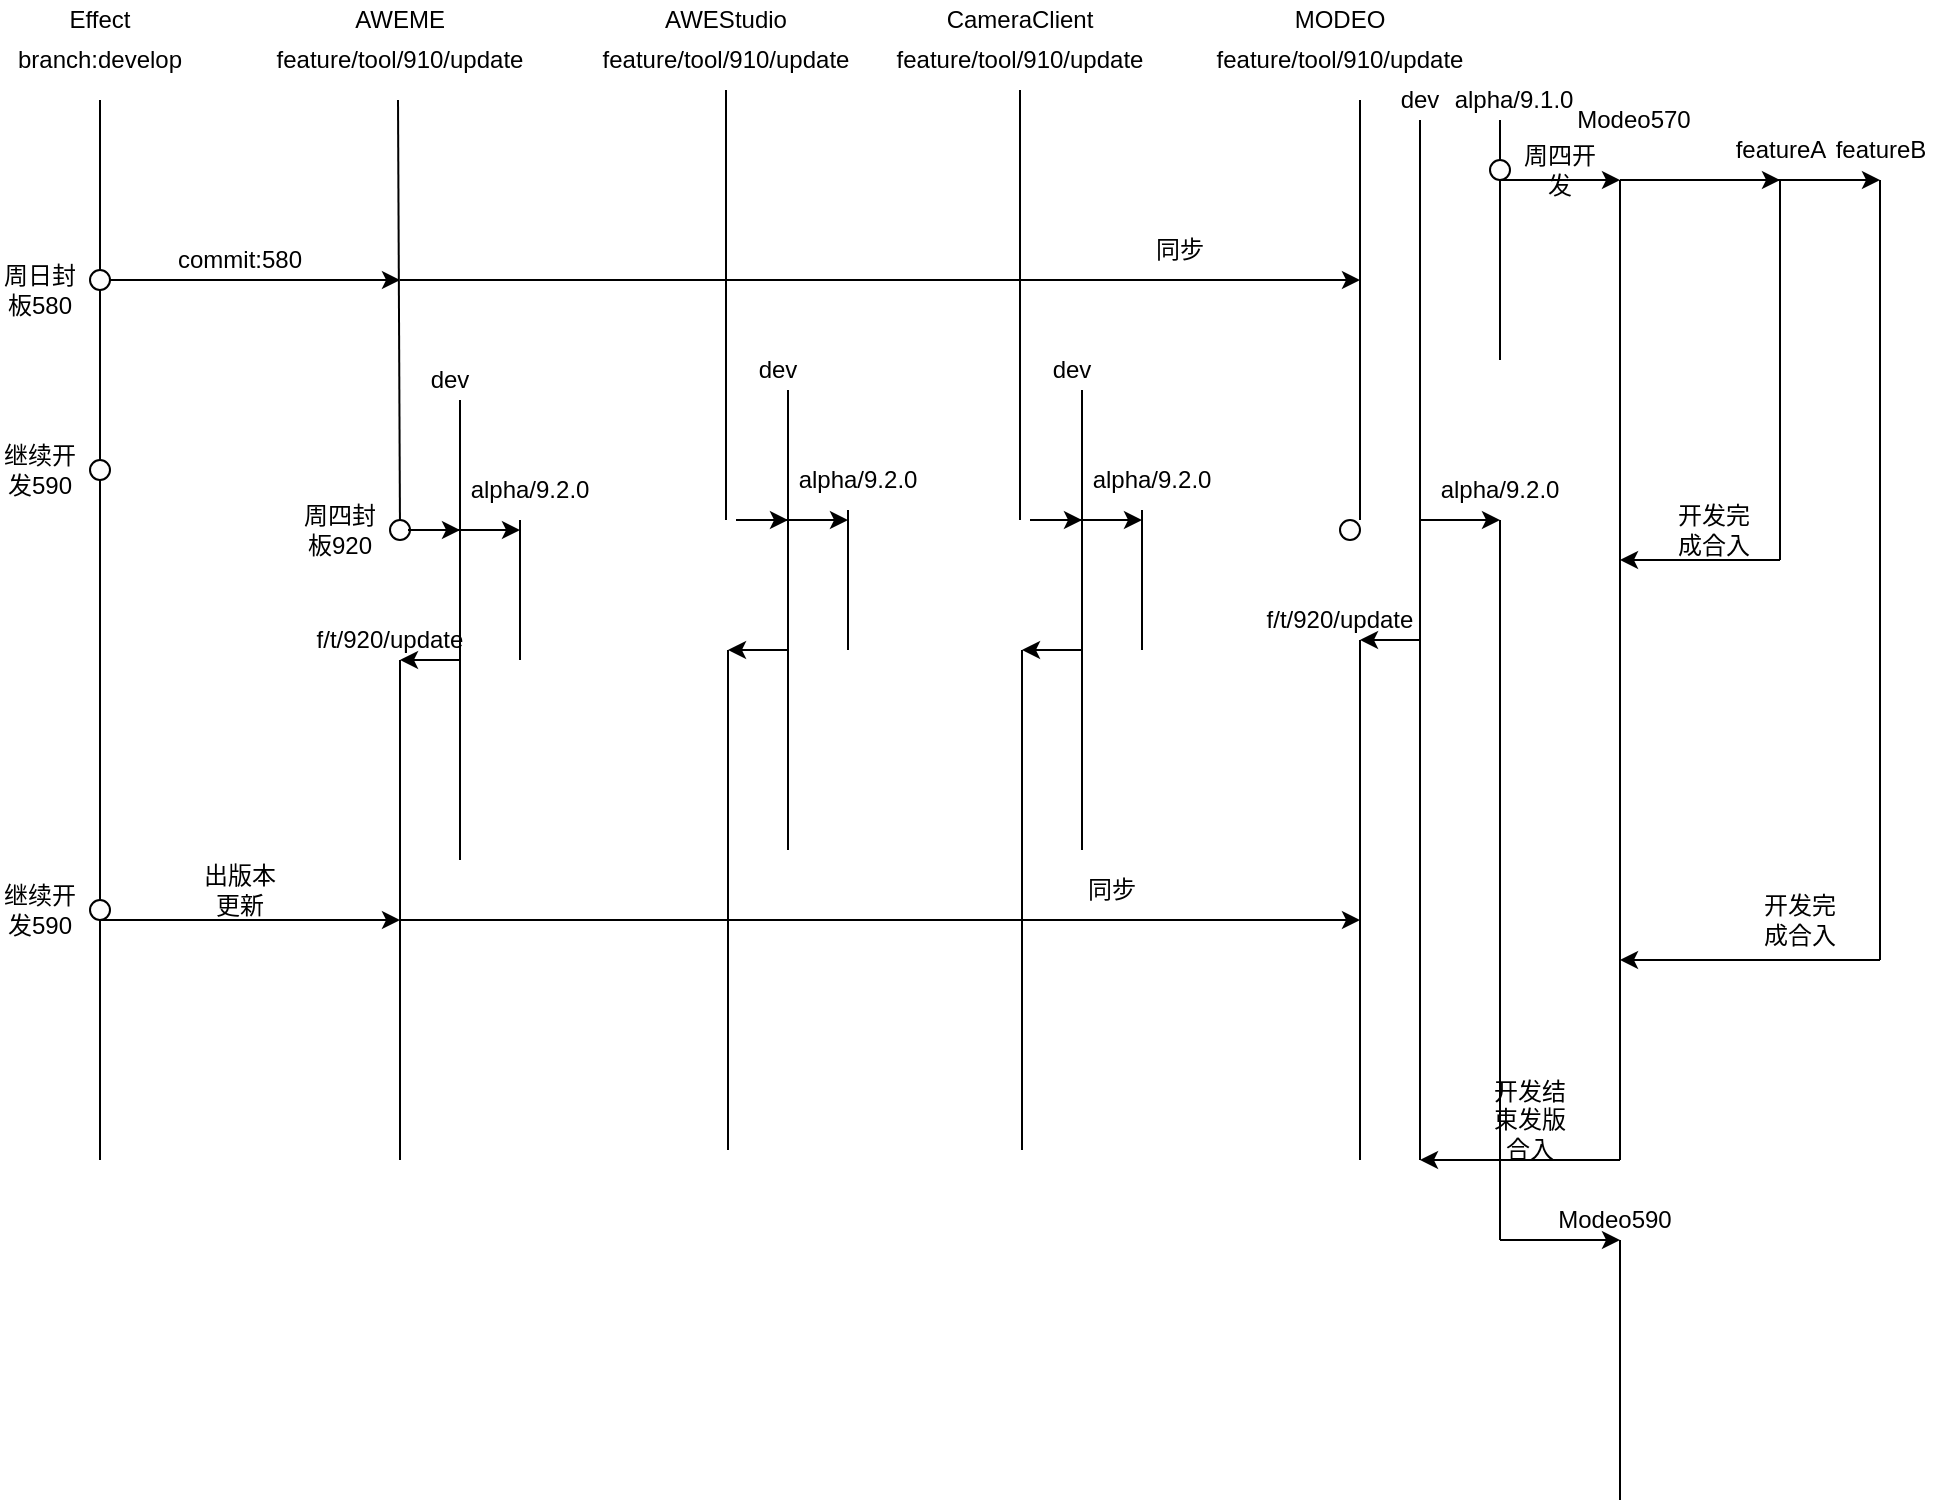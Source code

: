 <mxfile version="12.4.1" type="github" pages="1"><diagram id="ymfrL6-NR0Eps0yhs8He" name="Page-1"><mxGraphModel dx="1147" dy="757" grid="1" gridSize="10" guides="1" tooltips="1" connect="1" arrows="1" fold="1" page="1" pageScale="1" pageWidth="827" pageHeight="1169" math="0" shadow="0"><root><mxCell id="0"/><mxCell id="1" parent="0"/><mxCell id="pEO_QL0BnVstkDJJKT_A-1" value="Effect" style="text;html=1;strokeColor=none;fillColor=none;align=center;verticalAlign=middle;whiteSpace=wrap;rounded=0;" parent="1" vertex="1"><mxGeometry x="100" y="60" width="40" height="20" as="geometry"/></mxCell><mxCell id="pEO_QL0BnVstkDJJKT_A-2" value="branch:develop" style="text;html=1;strokeColor=none;fillColor=none;align=center;verticalAlign=middle;whiteSpace=wrap;rounded=0;" parent="1" vertex="1"><mxGeometry x="100" y="80" width="40" height="20" as="geometry"/></mxCell><mxCell id="pEO_QL0BnVstkDJJKT_A-4" value="AWEME" style="text;html=1;strokeColor=none;fillColor=none;align=center;verticalAlign=middle;whiteSpace=wrap;rounded=0;" parent="1" vertex="1"><mxGeometry x="250" y="60" width="40" height="20" as="geometry"/></mxCell><mxCell id="pEO_QL0BnVstkDJJKT_A-5" value="feature/tool/910/update" style="text;html=1;strokeColor=none;fillColor=none;align=center;verticalAlign=middle;whiteSpace=wrap;rounded=0;" parent="1" vertex="1"><mxGeometry x="250" y="80" width="40" height="20" as="geometry"/></mxCell><mxCell id="pEO_QL0BnVstkDJJKT_A-6" value="AWEStudio" style="text;html=1;strokeColor=none;fillColor=none;align=center;verticalAlign=middle;whiteSpace=wrap;rounded=0;" parent="1" vertex="1"><mxGeometry x="413" y="60" width="40" height="20" as="geometry"/></mxCell><mxCell id="pEO_QL0BnVstkDJJKT_A-7" value="feature/tool/910/update" style="text;html=1;strokeColor=none;fillColor=none;align=center;verticalAlign=middle;whiteSpace=wrap;rounded=0;" parent="1" vertex="1"><mxGeometry x="413" y="80" width="40" height="20" as="geometry"/></mxCell><mxCell id="pEO_QL0BnVstkDJJKT_A-8" value="CameraClient&lt;br&gt;" style="text;html=1;strokeColor=none;fillColor=none;align=center;verticalAlign=middle;whiteSpace=wrap;rounded=0;" parent="1" vertex="1"><mxGeometry x="560" y="60" width="40" height="20" as="geometry"/></mxCell><mxCell id="pEO_QL0BnVstkDJJKT_A-9" value="feature/tool/910/update" style="text;html=1;strokeColor=none;fillColor=none;align=center;verticalAlign=middle;whiteSpace=wrap;rounded=0;" parent="1" vertex="1"><mxGeometry x="560" y="80" width="40" height="20" as="geometry"/></mxCell><mxCell id="pEO_QL0BnVstkDJJKT_A-10" value="MODEO" style="text;html=1;strokeColor=none;fillColor=none;align=center;verticalAlign=middle;whiteSpace=wrap;rounded=0;" parent="1" vertex="1"><mxGeometry x="720" y="60" width="40" height="20" as="geometry"/></mxCell><mxCell id="pEO_QL0BnVstkDJJKT_A-11" value="feature/tool/910/update" style="text;html=1;strokeColor=none;fillColor=none;align=center;verticalAlign=middle;whiteSpace=wrap;rounded=0;" parent="1" vertex="1"><mxGeometry x="720" y="80" width="40" height="20" as="geometry"/></mxCell><mxCell id="pEO_QL0BnVstkDJJKT_A-12" value="" style="endArrow=none;html=1;" parent="1" source="pEO_QL0BnVstkDJJKT_A-14" edge="1"><mxGeometry width="50" height="50" relative="1" as="geometry"><mxPoint x="120" y="640" as="sourcePoint"/><mxPoint x="120" y="110" as="targetPoint"/></mxGeometry></mxCell><mxCell id="pEO_QL0BnVstkDJJKT_A-13" value="" style="endArrow=none;html=1;" parent="1" source="pEO_QL0BnVstkDJJKT_A-27" edge="1"><mxGeometry width="50" height="50" relative="1" as="geometry"><mxPoint x="269" y="320" as="sourcePoint"/><mxPoint x="269" y="110" as="targetPoint"/></mxGeometry></mxCell><mxCell id="pEO_QL0BnVstkDJJKT_A-14" value="" style="ellipse;whiteSpace=wrap;html=1;" parent="1" vertex="1"><mxGeometry x="115" y="195" width="10" height="10" as="geometry"/></mxCell><mxCell id="pEO_QL0BnVstkDJJKT_A-15" value="" style="endArrow=none;html=1;" parent="1" source="pEO_QL0BnVstkDJJKT_A-22" target="pEO_QL0BnVstkDJJKT_A-14" edge="1"><mxGeometry width="50" height="50" relative="1" as="geometry"><mxPoint x="120" y="640" as="sourcePoint"/><mxPoint x="120" y="110" as="targetPoint"/></mxGeometry></mxCell><mxCell id="pEO_QL0BnVstkDJJKT_A-19" value="周日封板580" style="text;html=1;strokeColor=none;fillColor=none;align=center;verticalAlign=middle;whiteSpace=wrap;rounded=0;" parent="1" vertex="1"><mxGeometry x="70" y="195" width="40" height="20" as="geometry"/></mxCell><mxCell id="pEO_QL0BnVstkDJJKT_A-20" value="" style="endArrow=classic;html=1;exitX=1;exitY=0.5;exitDx=0;exitDy=0;" parent="1" source="pEO_QL0BnVstkDJJKT_A-14" edge="1"><mxGeometry width="50" height="50" relative="1" as="geometry"><mxPoint x="140" y="209" as="sourcePoint"/><mxPoint x="270" y="200" as="targetPoint"/></mxGeometry></mxCell><mxCell id="pEO_QL0BnVstkDJJKT_A-21" value="commit:580" style="text;html=1;strokeColor=none;fillColor=none;align=center;verticalAlign=middle;whiteSpace=wrap;rounded=0;" parent="1" vertex="1"><mxGeometry x="170" y="180" width="40" height="20" as="geometry"/></mxCell><mxCell id="pEO_QL0BnVstkDJJKT_A-22" value="" style="ellipse;whiteSpace=wrap;html=1;" parent="1" vertex="1"><mxGeometry x="115" y="290" width="10" height="10" as="geometry"/></mxCell><mxCell id="pEO_QL0BnVstkDJJKT_A-23" value="" style="endArrow=none;html=1;" parent="1" source="pEO_QL0BnVstkDJJKT_A-49" target="pEO_QL0BnVstkDJJKT_A-22" edge="1"><mxGeometry width="50" height="50" relative="1" as="geometry"><mxPoint x="120" y="640" as="sourcePoint"/><mxPoint x="120" y="205" as="targetPoint"/></mxGeometry></mxCell><mxCell id="pEO_QL0BnVstkDJJKT_A-24" value="继续开发590" style="text;html=1;strokeColor=none;fillColor=none;align=center;verticalAlign=middle;whiteSpace=wrap;rounded=0;" parent="1" vertex="1"><mxGeometry x="70" y="285" width="40" height="20" as="geometry"/></mxCell><mxCell id="pEO_QL0BnVstkDJJKT_A-27" value="" style="ellipse;whiteSpace=wrap;html=1;" parent="1" vertex="1"><mxGeometry x="265" y="320" width="10" height="10" as="geometry"/></mxCell><mxCell id="pEO_QL0BnVstkDJJKT_A-29" value="" style="endArrow=none;html=1;" parent="1" target="pEO_QL0BnVstkDJJKT_A-27" edge="1"><mxGeometry width="50" height="50" relative="1" as="geometry"><mxPoint x="269" y="320" as="sourcePoint"/><mxPoint x="269" y="110" as="targetPoint"/></mxGeometry></mxCell><mxCell id="pEO_QL0BnVstkDJJKT_A-40" value="" style="edgeStyle=orthogonalEdgeStyle;rounded=0;orthogonalLoop=1;jettySize=auto;html=1;" parent="1" edge="1"><mxGeometry relative="1" as="geometry"><mxPoint x="280" y="325" as="sourcePoint"/><mxPoint x="330" y="325" as="targetPoint"/></mxGeometry></mxCell><mxCell id="pEO_QL0BnVstkDJJKT_A-30" value="周四封板920" style="text;html=1;strokeColor=none;fillColor=none;align=center;verticalAlign=middle;whiteSpace=wrap;rounded=0;" parent="1" vertex="1"><mxGeometry x="220" y="315" width="40" height="20" as="geometry"/></mxCell><mxCell id="pEO_QL0BnVstkDJJKT_A-32" value="" style="endArrow=none;html=1;" parent="1" edge="1"><mxGeometry width="50" height="50" relative="1" as="geometry"><mxPoint x="300" y="490" as="sourcePoint"/><mxPoint x="300" y="260" as="targetPoint"/></mxGeometry></mxCell><mxCell id="pEO_QL0BnVstkDJJKT_A-33" value="" style="endArrow=none;html=1;" parent="1" edge="1"><mxGeometry width="50" height="50" relative="1" as="geometry"><mxPoint x="330" y="390" as="sourcePoint"/><mxPoint x="330" y="320" as="targetPoint"/></mxGeometry></mxCell><mxCell id="pEO_QL0BnVstkDJJKT_A-34" value="dev" style="text;html=1;strokeColor=none;fillColor=none;align=center;verticalAlign=middle;whiteSpace=wrap;rounded=0;" parent="1" vertex="1"><mxGeometry x="275" y="240" width="40" height="20" as="geometry"/></mxCell><mxCell id="pEO_QL0BnVstkDJJKT_A-37" value="alpha/9.2.0" style="text;html=1;strokeColor=none;fillColor=none;align=center;verticalAlign=middle;whiteSpace=wrap;rounded=0;" parent="1" vertex="1"><mxGeometry x="315" y="295" width="40" height="20" as="geometry"/></mxCell><mxCell id="pEO_QL0BnVstkDJJKT_A-38" value="" style="endArrow=classic;html=1;" parent="1" edge="1"><mxGeometry width="50" height="50" relative="1" as="geometry"><mxPoint x="274" y="325" as="sourcePoint"/><mxPoint x="300" y="325" as="targetPoint"/></mxGeometry></mxCell><mxCell id="pEO_QL0BnVstkDJJKT_A-41" value="" style="endArrow=none;html=1;" parent="1" edge="1"><mxGeometry width="50" height="50" relative="1" as="geometry"><mxPoint x="270" y="640" as="sourcePoint"/><mxPoint x="270" y="390" as="targetPoint"/></mxGeometry></mxCell><mxCell id="pEO_QL0BnVstkDJJKT_A-42" value="" style="endArrow=classic;html=1;" parent="1" edge="1"><mxGeometry width="50" height="50" relative="1" as="geometry"><mxPoint x="300" y="390" as="sourcePoint"/><mxPoint x="270" y="390" as="targetPoint"/></mxGeometry></mxCell><mxCell id="pEO_QL0BnVstkDJJKT_A-48" value="f/t/920/update" style="text;html=1;strokeColor=none;fillColor=none;align=center;verticalAlign=middle;whiteSpace=wrap;rounded=0;" parent="1" vertex="1"><mxGeometry x="245" y="370" width="40" height="20" as="geometry"/></mxCell><mxCell id="pEO_QL0BnVstkDJJKT_A-49" value="" style="ellipse;whiteSpace=wrap;html=1;" parent="1" vertex="1"><mxGeometry x="115" y="510" width="10" height="10" as="geometry"/></mxCell><mxCell id="pEO_QL0BnVstkDJJKT_A-50" value="" style="endArrow=none;html=1;" parent="1" target="pEO_QL0BnVstkDJJKT_A-49" edge="1"><mxGeometry width="50" height="50" relative="1" as="geometry"><mxPoint x="120" y="640" as="sourcePoint"/><mxPoint x="120" y="300" as="targetPoint"/></mxGeometry></mxCell><mxCell id="pEO_QL0BnVstkDJJKT_A-51" value="" style="endArrow=classic;html=1;exitX=0.5;exitY=1;exitDx=0;exitDy=0;" parent="1" source="pEO_QL0BnVstkDJJKT_A-49" edge="1"><mxGeometry width="50" height="50" relative="1" as="geometry"><mxPoint x="70" y="710" as="sourcePoint"/><mxPoint x="270" y="520" as="targetPoint"/></mxGeometry></mxCell><mxCell id="pEO_QL0BnVstkDJJKT_A-52" value="继续开发590" style="text;html=1;strokeColor=none;fillColor=none;align=center;verticalAlign=middle;whiteSpace=wrap;rounded=0;" parent="1" vertex="1"><mxGeometry x="70" y="505" width="40" height="20" as="geometry"/></mxCell><mxCell id="pEO_QL0BnVstkDJJKT_A-53" value="出版本更新" style="text;html=1;strokeColor=none;fillColor=none;align=center;verticalAlign=middle;whiteSpace=wrap;rounded=0;" parent="1" vertex="1"><mxGeometry x="170" y="495" width="40" height="20" as="geometry"/></mxCell><mxCell id="pEO_QL0BnVstkDJJKT_A-54" value="" style="endArrow=none;html=1;" parent="1" edge="1"><mxGeometry width="50" height="50" relative="1" as="geometry"><mxPoint x="433" y="320" as="sourcePoint"/><mxPoint x="433" y="105" as="targetPoint"/></mxGeometry></mxCell><mxCell id="pEO_QL0BnVstkDJJKT_A-55" value="" style="endArrow=none;html=1;" parent="1" edge="1"><mxGeometry width="50" height="50" relative="1" as="geometry"><mxPoint x="433" y="315" as="sourcePoint"/><mxPoint x="433.019" y="315.097" as="targetPoint"/></mxGeometry></mxCell><mxCell id="pEO_QL0BnVstkDJJKT_A-56" value="" style="edgeStyle=orthogonalEdgeStyle;rounded=0;orthogonalLoop=1;jettySize=auto;html=1;" parent="1" edge="1"><mxGeometry relative="1" as="geometry"><mxPoint x="444" y="320" as="sourcePoint"/><mxPoint x="494" y="320" as="targetPoint"/></mxGeometry></mxCell><mxCell id="pEO_QL0BnVstkDJJKT_A-57" value="" style="endArrow=none;html=1;" parent="1" edge="1"><mxGeometry width="50" height="50" relative="1" as="geometry"><mxPoint x="464" y="485" as="sourcePoint"/><mxPoint x="464" y="255" as="targetPoint"/></mxGeometry></mxCell><mxCell id="pEO_QL0BnVstkDJJKT_A-58" value="" style="endArrow=none;html=1;" parent="1" edge="1"><mxGeometry width="50" height="50" relative="1" as="geometry"><mxPoint x="494" y="385" as="sourcePoint"/><mxPoint x="494" y="315" as="targetPoint"/></mxGeometry></mxCell><mxCell id="pEO_QL0BnVstkDJJKT_A-59" value="dev" style="text;html=1;strokeColor=none;fillColor=none;align=center;verticalAlign=middle;whiteSpace=wrap;rounded=0;" parent="1" vertex="1"><mxGeometry x="439" y="235" width="40" height="20" as="geometry"/></mxCell><mxCell id="pEO_QL0BnVstkDJJKT_A-60" value="alpha/9.2.0" style="text;html=1;strokeColor=none;fillColor=none;align=center;verticalAlign=middle;whiteSpace=wrap;rounded=0;" parent="1" vertex="1"><mxGeometry x="479" y="290" width="40" height="20" as="geometry"/></mxCell><mxCell id="pEO_QL0BnVstkDJJKT_A-61" value="" style="endArrow=classic;html=1;" parent="1" edge="1"><mxGeometry width="50" height="50" relative="1" as="geometry"><mxPoint x="438" y="320" as="sourcePoint"/><mxPoint x="464" y="320" as="targetPoint"/></mxGeometry></mxCell><mxCell id="pEO_QL0BnVstkDJJKT_A-62" value="" style="endArrow=none;html=1;" parent="1" edge="1"><mxGeometry width="50" height="50" relative="1" as="geometry"><mxPoint x="434" y="635" as="sourcePoint"/><mxPoint x="434" y="385" as="targetPoint"/></mxGeometry></mxCell><mxCell id="pEO_QL0BnVstkDJJKT_A-63" value="" style="endArrow=classic;html=1;" parent="1" edge="1"><mxGeometry width="50" height="50" relative="1" as="geometry"><mxPoint x="464" y="385" as="sourcePoint"/><mxPoint x="434" y="385" as="targetPoint"/></mxGeometry></mxCell><mxCell id="pEO_QL0BnVstkDJJKT_A-64" value="" style="endArrow=none;html=1;" parent="1" edge="1"><mxGeometry width="50" height="50" relative="1" as="geometry"><mxPoint x="580" y="320" as="sourcePoint"/><mxPoint x="580" y="105" as="targetPoint"/></mxGeometry></mxCell><mxCell id="pEO_QL0BnVstkDJJKT_A-65" value="" style="endArrow=none;html=1;" parent="1" edge="1"><mxGeometry width="50" height="50" relative="1" as="geometry"><mxPoint x="580" y="315" as="sourcePoint"/><mxPoint x="580.019" y="315.097" as="targetPoint"/></mxGeometry></mxCell><mxCell id="pEO_QL0BnVstkDJJKT_A-66" value="" style="edgeStyle=orthogonalEdgeStyle;rounded=0;orthogonalLoop=1;jettySize=auto;html=1;" parent="1" edge="1"><mxGeometry relative="1" as="geometry"><mxPoint x="591" y="320" as="sourcePoint"/><mxPoint x="641" y="320" as="targetPoint"/></mxGeometry></mxCell><mxCell id="pEO_QL0BnVstkDJJKT_A-67" value="" style="endArrow=none;html=1;" parent="1" edge="1"><mxGeometry width="50" height="50" relative="1" as="geometry"><mxPoint x="611" y="485" as="sourcePoint"/><mxPoint x="611" y="255" as="targetPoint"/></mxGeometry></mxCell><mxCell id="pEO_QL0BnVstkDJJKT_A-68" value="" style="endArrow=none;html=1;" parent="1" edge="1"><mxGeometry width="50" height="50" relative="1" as="geometry"><mxPoint x="641" y="385" as="sourcePoint"/><mxPoint x="641" y="315" as="targetPoint"/></mxGeometry></mxCell><mxCell id="pEO_QL0BnVstkDJJKT_A-69" value="dev" style="text;html=1;strokeColor=none;fillColor=none;align=center;verticalAlign=middle;whiteSpace=wrap;rounded=0;" parent="1" vertex="1"><mxGeometry x="586" y="235" width="40" height="20" as="geometry"/></mxCell><mxCell id="pEO_QL0BnVstkDJJKT_A-70" value="alpha/9.2.0" style="text;html=1;strokeColor=none;fillColor=none;align=center;verticalAlign=middle;whiteSpace=wrap;rounded=0;" parent="1" vertex="1"><mxGeometry x="626" y="290" width="40" height="20" as="geometry"/></mxCell><mxCell id="pEO_QL0BnVstkDJJKT_A-71" value="" style="endArrow=classic;html=1;" parent="1" edge="1"><mxGeometry width="50" height="50" relative="1" as="geometry"><mxPoint x="585" y="320" as="sourcePoint"/><mxPoint x="611" y="320" as="targetPoint"/></mxGeometry></mxCell><mxCell id="pEO_QL0BnVstkDJJKT_A-72" value="" style="endArrow=none;html=1;" parent="1" edge="1"><mxGeometry width="50" height="50" relative="1" as="geometry"><mxPoint x="581" y="635" as="sourcePoint"/><mxPoint x="581" y="385" as="targetPoint"/></mxGeometry></mxCell><mxCell id="pEO_QL0BnVstkDJJKT_A-73" value="" style="endArrow=classic;html=1;" parent="1" edge="1"><mxGeometry width="50" height="50" relative="1" as="geometry"><mxPoint x="611" y="385" as="sourcePoint"/><mxPoint x="581" y="385" as="targetPoint"/></mxGeometry></mxCell><mxCell id="pEO_QL0BnVstkDJJKT_A-74" value="" style="endArrow=none;html=1;" parent="1" edge="1"><mxGeometry width="50" height="50" relative="1" as="geometry"><mxPoint x="750" y="320" as="sourcePoint"/><mxPoint x="750" y="110" as="targetPoint"/></mxGeometry></mxCell><mxCell id="pEO_QL0BnVstkDJJKT_A-75" value="" style="endArrow=classic;html=1;" parent="1" edge="1"><mxGeometry width="50" height="50" relative="1" as="geometry"><mxPoint x="270" y="200" as="sourcePoint"/><mxPoint x="750" y="200" as="targetPoint"/></mxGeometry></mxCell><mxCell id="pEO_QL0BnVstkDJJKT_A-76" value="同步" style="text;html=1;strokeColor=none;fillColor=none;align=center;verticalAlign=middle;whiteSpace=wrap;rounded=0;" parent="1" vertex="1"><mxGeometry x="640" y="175" width="40" height="20" as="geometry"/></mxCell><mxCell id="pEO_QL0BnVstkDJJKT_A-77" value="" style="endArrow=none;html=1;entryX=0.5;entryY=1;entryDx=0;entryDy=0;" parent="1" target="pEO_QL0BnVstkDJJKT_A-80" edge="1"><mxGeometry width="50" height="50" relative="1" as="geometry"><mxPoint x="780" y="640" as="sourcePoint"/><mxPoint x="780" y="200" as="targetPoint"/></mxGeometry></mxCell><mxCell id="pEO_QL0BnVstkDJJKT_A-79" value="" style="ellipse;whiteSpace=wrap;html=1;" parent="1" vertex="1"><mxGeometry x="740" y="320" width="10" height="10" as="geometry"/></mxCell><mxCell id="pEO_QL0BnVstkDJJKT_A-80" value="dev" style="text;html=1;strokeColor=none;fillColor=none;align=center;verticalAlign=middle;whiteSpace=wrap;rounded=0;" parent="1" vertex="1"><mxGeometry x="760" y="100" width="40" height="20" as="geometry"/></mxCell><mxCell id="pEO_QL0BnVstkDJJKT_A-81" value="" style="endArrow=none;html=1;" parent="1" edge="1"><mxGeometry width="50" height="50" relative="1" as="geometry"><mxPoint x="820" y="680" as="sourcePoint"/><mxPoint x="820" y="320" as="targetPoint"/></mxGeometry></mxCell><mxCell id="pEO_QL0BnVstkDJJKT_A-82" value="alpha/9.2.0" style="text;html=1;strokeColor=none;fillColor=none;align=center;verticalAlign=middle;whiteSpace=wrap;rounded=0;" parent="1" vertex="1"><mxGeometry x="800" y="295" width="40" height="20" as="geometry"/></mxCell><mxCell id="pEO_QL0BnVstkDJJKT_A-83" value="" style="endArrow=classic;html=1;" parent="1" edge="1"><mxGeometry width="50" height="50" relative="1" as="geometry"><mxPoint x="780" y="320" as="sourcePoint"/><mxPoint x="820" y="320" as="targetPoint"/></mxGeometry></mxCell><mxCell id="pEO_QL0BnVstkDJJKT_A-84" value="" style="endArrow=classic;html=1;" parent="1" edge="1"><mxGeometry width="50" height="50" relative="1" as="geometry"><mxPoint x="780" y="380" as="sourcePoint"/><mxPoint x="750" y="380" as="targetPoint"/></mxGeometry></mxCell><mxCell id="pEO_QL0BnVstkDJJKT_A-85" value="" style="endArrow=none;html=1;" parent="1" edge="1"><mxGeometry width="50" height="50" relative="1" as="geometry"><mxPoint x="750" y="640" as="sourcePoint"/><mxPoint x="750" y="380" as="targetPoint"/></mxGeometry></mxCell><mxCell id="pEO_QL0BnVstkDJJKT_A-88" value="f/t/920/update" style="text;html=1;strokeColor=none;fillColor=none;align=center;verticalAlign=middle;whiteSpace=wrap;rounded=0;" parent="1" vertex="1"><mxGeometry x="720" y="360" width="40" height="20" as="geometry"/></mxCell><mxCell id="pEO_QL0BnVstkDJJKT_A-89" value="" style="endArrow=classic;html=1;" parent="1" edge="1"><mxGeometry width="50" height="50" relative="1" as="geometry"><mxPoint x="270" y="520" as="sourcePoint"/><mxPoint x="750" y="520" as="targetPoint"/></mxGeometry></mxCell><mxCell id="pEO_QL0BnVstkDJJKT_A-90" value="同步" style="text;html=1;strokeColor=none;fillColor=none;align=center;verticalAlign=middle;whiteSpace=wrap;rounded=0;" parent="1" vertex="1"><mxGeometry x="606" y="495" width="40" height="20" as="geometry"/></mxCell><mxCell id="pEO_QL0BnVstkDJJKT_A-92" value="" style="endArrow=none;html=1;" parent="1" source="pEO_QL0BnVstkDJJKT_A-94" edge="1"><mxGeometry width="50" height="50" relative="1" as="geometry"><mxPoint x="820" y="240" as="sourcePoint"/><mxPoint x="820" y="120" as="targetPoint"/></mxGeometry></mxCell><mxCell id="pEO_QL0BnVstkDJJKT_A-93" value="alpha/9.1.0" style="text;html=1;strokeColor=none;fillColor=none;align=center;verticalAlign=middle;whiteSpace=wrap;rounded=0;" parent="1" vertex="1"><mxGeometry x="807" y="100" width="40" height="20" as="geometry"/></mxCell><mxCell id="pEO_QL0BnVstkDJJKT_A-94" value="" style="ellipse;whiteSpace=wrap;html=1;" parent="1" vertex="1"><mxGeometry x="815" y="140" width="10" height="10" as="geometry"/></mxCell><mxCell id="pEO_QL0BnVstkDJJKT_A-95" value="" style="endArrow=none;html=1;" parent="1" target="pEO_QL0BnVstkDJJKT_A-94" edge="1"><mxGeometry width="50" height="50" relative="1" as="geometry"><mxPoint x="820" y="240" as="sourcePoint"/><mxPoint x="820" y="120" as="targetPoint"/></mxGeometry></mxCell><mxCell id="pEO_QL0BnVstkDJJKT_A-96" value="周四开发" style="text;html=1;strokeColor=none;fillColor=none;align=center;verticalAlign=middle;whiteSpace=wrap;rounded=0;" parent="1" vertex="1"><mxGeometry x="830" y="135" width="40" height="20" as="geometry"/></mxCell><mxCell id="pEO_QL0BnVstkDJJKT_A-97" value="" style="endArrow=none;html=1;" parent="1" edge="1"><mxGeometry width="50" height="50" relative="1" as="geometry"><mxPoint x="880" y="640" as="sourcePoint"/><mxPoint x="880" y="150" as="targetPoint"/></mxGeometry></mxCell><mxCell id="pEO_QL0BnVstkDJJKT_A-98" value="featureA" style="text;html=1;align=center;verticalAlign=middle;resizable=0;points=[];;autosize=1;" parent="1" vertex="1"><mxGeometry x="930" y="125" width="60" height="20" as="geometry"/></mxCell><mxCell id="pEO_QL0BnVstkDJJKT_A-99" value="" style="endArrow=classic;html=1;exitX=0.5;exitY=1;exitDx=0;exitDy=0;" parent="1" source="pEO_QL0BnVstkDJJKT_A-94" edge="1"><mxGeometry width="50" height="50" relative="1" as="geometry"><mxPoint x="70" y="710" as="sourcePoint"/><mxPoint x="880" y="150" as="targetPoint"/></mxGeometry></mxCell><mxCell id="pEO_QL0BnVstkDJJKT_A-100" value="" style="endArrow=classic;html=1;" parent="1" edge="1"><mxGeometry width="50" height="50" relative="1" as="geometry"><mxPoint x="880" y="640" as="sourcePoint"/><mxPoint x="780" y="640" as="targetPoint"/></mxGeometry></mxCell><mxCell id="pEO_QL0BnVstkDJJKT_A-101" value="开发结束发版合入" style="text;html=1;strokeColor=none;fillColor=none;align=center;verticalAlign=middle;whiteSpace=wrap;rounded=0;" parent="1" vertex="1"><mxGeometry x="815" y="610" width="40" height="20" as="geometry"/></mxCell><mxCell id="pEO_QL0BnVstkDJJKT_A-108" value="" style="endArrow=none;html=1;" parent="1" edge="1"><mxGeometry width="50" height="50" relative="1" as="geometry"><mxPoint x="880" y="810" as="sourcePoint"/><mxPoint x="880" y="680" as="targetPoint"/></mxGeometry></mxCell><mxCell id="pEO_QL0BnVstkDJJKT_A-109" value="" style="endArrow=classic;html=1;" parent="1" edge="1"><mxGeometry width="50" height="50" relative="1" as="geometry"><mxPoint x="820" y="680" as="sourcePoint"/><mxPoint x="880" y="680" as="targetPoint"/></mxGeometry></mxCell><mxCell id="pEO_QL0BnVstkDJJKT_A-110" value="Modeo590" style="text;html=1;align=center;verticalAlign=middle;resizable=0;points=[];;autosize=1;" parent="1" vertex="1"><mxGeometry x="842" y="660" width="70" height="20" as="geometry"/></mxCell><mxCell id="pEO_QL0BnVstkDJJKT_A-111" value="Modeo570" style="text;html=1;strokeColor=none;fillColor=none;align=center;verticalAlign=middle;whiteSpace=wrap;rounded=0;" parent="1" vertex="1"><mxGeometry x="867" y="110" width="40" height="20" as="geometry"/></mxCell><mxCell id="pEO_QL0BnVstkDJJKT_A-113" value="" style="endArrow=none;html=1;" parent="1" edge="1"><mxGeometry width="50" height="50" relative="1" as="geometry"><mxPoint x="960" y="340" as="sourcePoint"/><mxPoint x="960" y="150" as="targetPoint"/></mxGeometry></mxCell><mxCell id="pEO_QL0BnVstkDJJKT_A-114" value="" style="endArrow=classic;html=1;" parent="1" edge="1"><mxGeometry width="50" height="50" relative="1" as="geometry"><mxPoint x="880" y="150" as="sourcePoint"/><mxPoint x="960" y="150" as="targetPoint"/></mxGeometry></mxCell><mxCell id="pEO_QL0BnVstkDJJKT_A-115" value="" style="endArrow=none;html=1;" parent="1" edge="1"><mxGeometry width="50" height="50" relative="1" as="geometry"><mxPoint x="1010" y="540" as="sourcePoint"/><mxPoint x="1010" y="150" as="targetPoint"/></mxGeometry></mxCell><mxCell id="pEO_QL0BnVstkDJJKT_A-116" value="featureB" style="text;html=1;align=center;verticalAlign=middle;resizable=0;points=[];;autosize=1;" parent="1" vertex="1"><mxGeometry x="980" y="125" width="60" height="20" as="geometry"/></mxCell><mxCell id="pEO_QL0BnVstkDJJKT_A-117" value="" style="endArrow=classic;html=1;" parent="1" edge="1"><mxGeometry width="50" height="50" relative="1" as="geometry"><mxPoint x="880" y="150" as="sourcePoint"/><mxPoint x="1010" y="150" as="targetPoint"/></mxGeometry></mxCell><mxCell id="pEO_QL0BnVstkDJJKT_A-118" value="" style="endArrow=classic;html=1;" parent="1" edge="1"><mxGeometry width="50" height="50" relative="1" as="geometry"><mxPoint x="960" y="340" as="sourcePoint"/><mxPoint x="880" y="340" as="targetPoint"/></mxGeometry></mxCell><mxCell id="pEO_QL0BnVstkDJJKT_A-119" value="" style="endArrow=classic;html=1;" parent="1" edge="1"><mxGeometry width="50" height="50" relative="1" as="geometry"><mxPoint x="1010" y="540" as="sourcePoint"/><mxPoint x="880" y="540" as="targetPoint"/></mxGeometry></mxCell><mxCell id="pEO_QL0BnVstkDJJKT_A-120" value="开发完成合入" style="text;html=1;strokeColor=none;fillColor=none;align=center;verticalAlign=middle;whiteSpace=wrap;rounded=0;" parent="1" vertex="1"><mxGeometry x="907" y="315" width="40" height="20" as="geometry"/></mxCell><mxCell id="pEO_QL0BnVstkDJJKT_A-122" value="开发完成合入" style="text;html=1;strokeColor=none;fillColor=none;align=center;verticalAlign=middle;whiteSpace=wrap;rounded=0;" parent="1" vertex="1"><mxGeometry x="950" y="510" width="40" height="20" as="geometry"/></mxCell></root></mxGraphModel></diagram></mxfile>